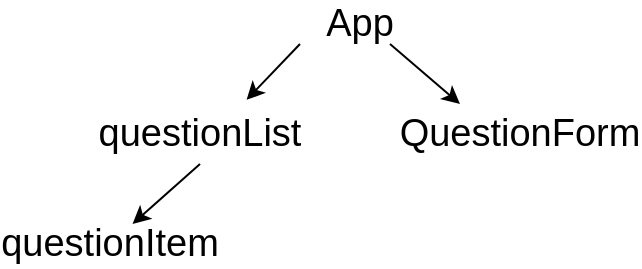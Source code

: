 <mxfile>
    <diagram id="PGt0lQCFvCupn4da9n5T" name="Page-1">
        <mxGraphModel dx="677" dy="524" grid="1" gridSize="10" guides="1" tooltips="1" connect="1" arrows="1" fold="1" page="1" pageScale="1" pageWidth="850" pageHeight="1100" math="0" shadow="0">
            <root>
                <mxCell id="0"/>
                <mxCell id="1" parent="0"/>
                <mxCell id="4" style="edgeStyle=none;html=1;exitX=0;exitY=1;exitDx=0;exitDy=0;entryX=0.694;entryY=-0.07;entryDx=0;entryDy=0;entryPerimeter=0;fontSize=19;" edge="1" parent="1" source="2" target="3">
                    <mxGeometry relative="1" as="geometry"/>
                </mxCell>
                <mxCell id="6" style="edgeStyle=none;html=1;exitX=0.75;exitY=1;exitDx=0;exitDy=0;entryX=0.25;entryY=0;entryDx=0;entryDy=0;fontSize=19;" edge="1" parent="1" source="2" target="5">
                    <mxGeometry relative="1" as="geometry"/>
                </mxCell>
                <mxCell id="2" value="&lt;font style=&quot;font-size: 19px;&quot;&gt;App&lt;/font&gt;" style="text;strokeColor=none;align=center;fillColor=none;html=1;verticalAlign=middle;whiteSpace=wrap;rounded=0;strokeWidth=6;" vertex="1" parent="1">
                    <mxGeometry x="300" y="120" width="60" height="20" as="geometry"/>
                </mxCell>
                <mxCell id="8" style="edgeStyle=none;html=1;exitX=0.5;exitY=1;exitDx=0;exitDy=0;fontSize=19;" edge="1" parent="1" source="3" target="7">
                    <mxGeometry relative="1" as="geometry"/>
                </mxCell>
                <mxCell id="3" value="questionList" style="text;strokeColor=none;align=center;fillColor=none;html=1;verticalAlign=middle;whiteSpace=wrap;rounded=0;strokeWidth=6;fontSize=19;" vertex="1" parent="1">
                    <mxGeometry x="190" y="170" width="120" height="30" as="geometry"/>
                </mxCell>
                <mxCell id="5" value="QuestionForm" style="text;strokeColor=none;align=center;fillColor=none;html=1;verticalAlign=middle;whiteSpace=wrap;rounded=0;strokeWidth=6;fontSize=19;" vertex="1" parent="1">
                    <mxGeometry x="350" y="170" width="120" height="30" as="geometry"/>
                </mxCell>
                <mxCell id="7" value="questionItem" style="text;strokeColor=none;align=center;fillColor=none;html=1;verticalAlign=middle;whiteSpace=wrap;rounded=0;strokeWidth=6;fontSize=19;" vertex="1" parent="1">
                    <mxGeometry x="150" y="230" width="110" height="20" as="geometry"/>
                </mxCell>
            </root>
        </mxGraphModel>
    </diagram>
</mxfile>